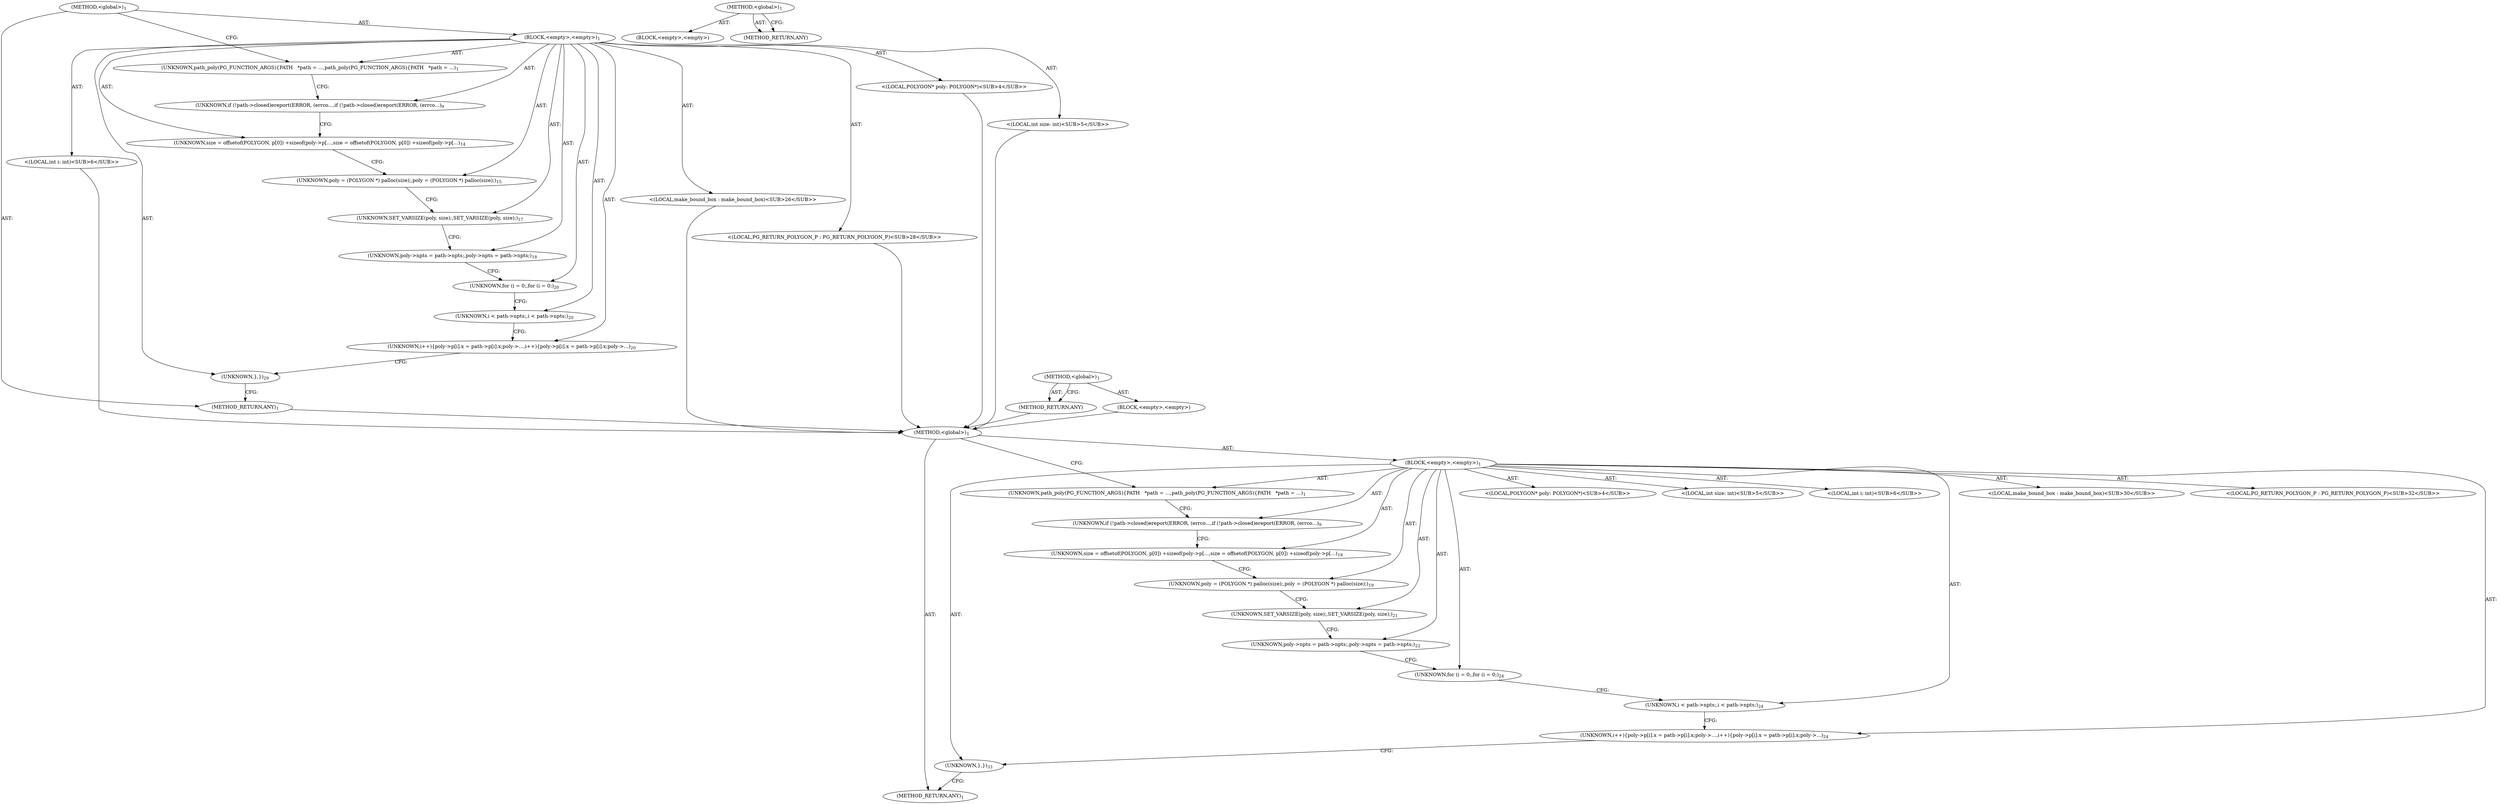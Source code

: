 digraph "&lt;global&gt;" {
vulnerable_6 [label=<(METHOD,&lt;global&gt;)<SUB>1</SUB>>];
vulnerable_7 [label=<(BLOCK,&lt;empty&gt;,&lt;empty&gt;)<SUB>1</SUB>>];
vulnerable_8 [label=<(UNKNOWN,path_poly(PG_FUNCTION_ARGS)
{
	PATH	   *path = ...,path_poly(PG_FUNCTION_ARGS)
{
	PATH	   *path = ...)<SUB>1</SUB>>];
vulnerable_9 [label="<(LOCAL,POLYGON* poly: POLYGON*)<SUB>4</SUB>>"];
vulnerable_10 [label="<(LOCAL,int size: int)<SUB>5</SUB>>"];
vulnerable_11 [label="<(LOCAL,int i: int)<SUB>6</SUB>>"];
vulnerable_12 [label=<(UNKNOWN,if (!path-&gt;closed)
		ereport(ERROR,
 				(errco...,if (!path-&gt;closed)
		ereport(ERROR,
 				(errco...)<SUB>9</SUB>>];
vulnerable_13 [label=<(UNKNOWN,size = offsetof(POLYGON, p[0]) +sizeof(poly-&gt;p[...,size = offsetof(POLYGON, p[0]) +sizeof(poly-&gt;p[...)<SUB>14</SUB>>];
vulnerable_14 [label=<(UNKNOWN,poly = (POLYGON *) palloc(size);,poly = (POLYGON *) palloc(size);)<SUB>15</SUB>>];
vulnerable_15 [label=<(UNKNOWN,SET_VARSIZE(poly, size);,SET_VARSIZE(poly, size);)<SUB>17</SUB>>];
vulnerable_16 [label=<(UNKNOWN,poly-&gt;npts = path-&gt;npts;,poly-&gt;npts = path-&gt;npts;)<SUB>18</SUB>>];
vulnerable_17 [label=<(UNKNOWN,for (i = 0;,for (i = 0;)<SUB>20</SUB>>];
vulnerable_18 [label=<(UNKNOWN,i &lt; path-&gt;npts;,i &lt; path-&gt;npts;)<SUB>20</SUB>>];
vulnerable_19 [label=<(UNKNOWN,i++)
	{
		poly-&gt;p[i].x = path-&gt;p[i].x;
		poly-&gt;...,i++)
	{
		poly-&gt;p[i].x = path-&gt;p[i].x;
		poly-&gt;...)<SUB>20</SUB>>];
vulnerable_20 [label="<(LOCAL,make_bound_box : make_bound_box)<SUB>26</SUB>>"];
vulnerable_21 [label="<(LOCAL,PG_RETURN_POLYGON_P : PG_RETURN_POLYGON_P)<SUB>28</SUB>>"];
vulnerable_22 [label=<(UNKNOWN,},})<SUB>29</SUB>>];
vulnerable_23 [label=<(METHOD_RETURN,ANY)<SUB>1</SUB>>];
vulnerable_36 [label=<(METHOD,&lt;global&gt;)<SUB>1</SUB>>];
vulnerable_37 [label=<(BLOCK,&lt;empty&gt;,&lt;empty&gt;)>];
vulnerable_38 [label=<(METHOD_RETURN,ANY)>];
fixed_6 [label=<(METHOD,&lt;global&gt;)<SUB>1</SUB>>];
fixed_7 [label=<(BLOCK,&lt;empty&gt;,&lt;empty&gt;)<SUB>1</SUB>>];
fixed_8 [label=<(UNKNOWN,path_poly(PG_FUNCTION_ARGS)
{
	PATH	   *path = ...,path_poly(PG_FUNCTION_ARGS)
{
	PATH	   *path = ...)<SUB>1</SUB>>];
fixed_9 [label="<(LOCAL,POLYGON* poly: POLYGON*)<SUB>4</SUB>>"];
fixed_10 [label="<(LOCAL,int size: int)<SUB>5</SUB>>"];
fixed_11 [label="<(LOCAL,int i: int)<SUB>6</SUB>>"];
fixed_12 [label=<(UNKNOWN,if (!path-&gt;closed)
		ereport(ERROR,
 				(errco...,if (!path-&gt;closed)
		ereport(ERROR,
 				(errco...)<SUB>9</SUB>>];
fixed_13 [label=<(UNKNOWN,size = offsetof(POLYGON, p[0]) +sizeof(poly-&gt;p[...,size = offsetof(POLYGON, p[0]) +sizeof(poly-&gt;p[...)<SUB>18</SUB>>];
fixed_14 [label=<(UNKNOWN,poly = (POLYGON *) palloc(size);,poly = (POLYGON *) palloc(size);)<SUB>19</SUB>>];
fixed_15 [label=<(UNKNOWN,SET_VARSIZE(poly, size);,SET_VARSIZE(poly, size);)<SUB>21</SUB>>];
fixed_16 [label=<(UNKNOWN,poly-&gt;npts = path-&gt;npts;,poly-&gt;npts = path-&gt;npts;)<SUB>22</SUB>>];
fixed_17 [label=<(UNKNOWN,for (i = 0;,for (i = 0;)<SUB>24</SUB>>];
fixed_18 [label=<(UNKNOWN,i &lt; path-&gt;npts;,i &lt; path-&gt;npts;)<SUB>24</SUB>>];
fixed_19 [label=<(UNKNOWN,i++)
	{
		poly-&gt;p[i].x = path-&gt;p[i].x;
		poly-&gt;...,i++)
	{
		poly-&gt;p[i].x = path-&gt;p[i].x;
		poly-&gt;...)<SUB>24</SUB>>];
fixed_20 [label="<(LOCAL,make_bound_box : make_bound_box)<SUB>30</SUB>>"];
fixed_21 [label="<(LOCAL,PG_RETURN_POLYGON_P : PG_RETURN_POLYGON_P)<SUB>32</SUB>>"];
fixed_22 [label=<(UNKNOWN,},})<SUB>33</SUB>>];
fixed_23 [label=<(METHOD_RETURN,ANY)<SUB>1</SUB>>];
fixed_36 [label=<(METHOD,&lt;global&gt;)<SUB>1</SUB>>];
fixed_37 [label=<(BLOCK,&lt;empty&gt;,&lt;empty&gt;)>];
fixed_38 [label=<(METHOD_RETURN,ANY)>];
vulnerable_6 -> vulnerable_7  [key=0, label="AST: "];
vulnerable_6 -> vulnerable_23  [key=0, label="AST: "];
vulnerable_6 -> vulnerable_8  [key=0, label="CFG: "];
vulnerable_7 -> vulnerable_8  [key=0, label="AST: "];
vulnerable_7 -> vulnerable_9  [key=0, label="AST: "];
vulnerable_7 -> vulnerable_10  [key=0, label="AST: "];
vulnerable_7 -> vulnerable_11  [key=0, label="AST: "];
vulnerable_7 -> vulnerable_12  [key=0, label="AST: "];
vulnerable_7 -> vulnerable_13  [key=0, label="AST: "];
vulnerable_7 -> vulnerable_14  [key=0, label="AST: "];
vulnerable_7 -> vulnerable_15  [key=0, label="AST: "];
vulnerable_7 -> vulnerable_16  [key=0, label="AST: "];
vulnerable_7 -> vulnerable_17  [key=0, label="AST: "];
vulnerable_7 -> vulnerable_18  [key=0, label="AST: "];
vulnerable_7 -> vulnerable_19  [key=0, label="AST: "];
vulnerable_7 -> vulnerable_20  [key=0, label="AST: "];
vulnerable_7 -> vulnerable_21  [key=0, label="AST: "];
vulnerable_7 -> vulnerable_22  [key=0, label="AST: "];
vulnerable_8 -> vulnerable_12  [key=0, label="CFG: "];
vulnerable_9 -> fixed_6  [key=0];
vulnerable_10 -> fixed_6  [key=0];
vulnerable_11 -> fixed_6  [key=0];
vulnerable_12 -> vulnerable_13  [key=0, label="CFG: "];
vulnerable_13 -> vulnerable_14  [key=0, label="CFG: "];
vulnerable_14 -> vulnerable_15  [key=0, label="CFG: "];
vulnerable_15 -> vulnerable_16  [key=0, label="CFG: "];
vulnerable_16 -> vulnerable_17  [key=0, label="CFG: "];
vulnerable_17 -> vulnerable_18  [key=0, label="CFG: "];
vulnerable_18 -> vulnerable_19  [key=0, label="CFG: "];
vulnerable_19 -> vulnerable_22  [key=0, label="CFG: "];
vulnerable_20 -> fixed_6  [key=0];
vulnerable_21 -> fixed_6  [key=0];
vulnerable_22 -> vulnerable_23  [key=0, label="CFG: "];
vulnerable_23 -> fixed_6  [key=0];
vulnerable_36 -> vulnerable_37  [key=0, label="AST: "];
vulnerable_36 -> vulnerable_38  [key=0, label="AST: "];
vulnerable_36 -> vulnerable_38  [key=1, label="CFG: "];
vulnerable_37 -> fixed_6  [key=0];
vulnerable_38 -> fixed_6  [key=0];
fixed_6 -> fixed_7  [key=0, label="AST: "];
fixed_6 -> fixed_23  [key=0, label="AST: "];
fixed_6 -> fixed_8  [key=0, label="CFG: "];
fixed_7 -> fixed_8  [key=0, label="AST: "];
fixed_7 -> fixed_9  [key=0, label="AST: "];
fixed_7 -> fixed_10  [key=0, label="AST: "];
fixed_7 -> fixed_11  [key=0, label="AST: "];
fixed_7 -> fixed_12  [key=0, label="AST: "];
fixed_7 -> fixed_13  [key=0, label="AST: "];
fixed_7 -> fixed_14  [key=0, label="AST: "];
fixed_7 -> fixed_15  [key=0, label="AST: "];
fixed_7 -> fixed_16  [key=0, label="AST: "];
fixed_7 -> fixed_17  [key=0, label="AST: "];
fixed_7 -> fixed_18  [key=0, label="AST: "];
fixed_7 -> fixed_19  [key=0, label="AST: "];
fixed_7 -> fixed_20  [key=0, label="AST: "];
fixed_7 -> fixed_21  [key=0, label="AST: "];
fixed_7 -> fixed_22  [key=0, label="AST: "];
fixed_8 -> fixed_12  [key=0, label="CFG: "];
fixed_12 -> fixed_13  [key=0, label="CFG: "];
fixed_13 -> fixed_14  [key=0, label="CFG: "];
fixed_14 -> fixed_15  [key=0, label="CFG: "];
fixed_15 -> fixed_16  [key=0, label="CFG: "];
fixed_16 -> fixed_17  [key=0, label="CFG: "];
fixed_17 -> fixed_18  [key=0, label="CFG: "];
fixed_18 -> fixed_19  [key=0, label="CFG: "];
fixed_19 -> fixed_22  [key=0, label="CFG: "];
fixed_22 -> fixed_23  [key=0, label="CFG: "];
fixed_36 -> fixed_37  [key=0, label="AST: "];
fixed_36 -> fixed_38  [key=0, label="AST: "];
fixed_36 -> fixed_38  [key=1, label="CFG: "];
}
